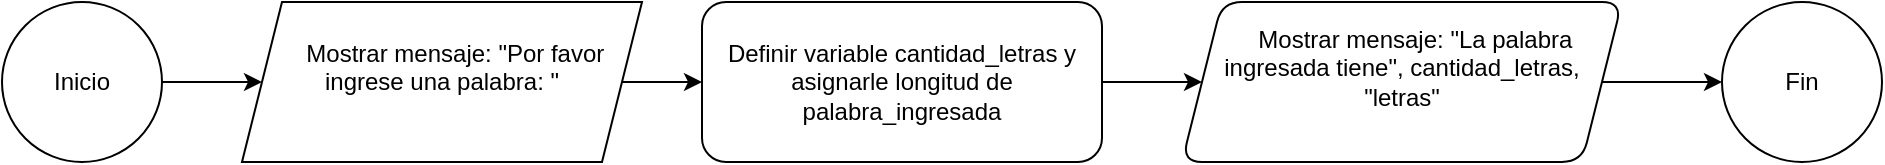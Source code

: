 <mxfile version="25.0.3">
  <diagram id="C5RBs43oDa-KdzZeNtuy" name="Page-1">
    <mxGraphModel dx="1050" dy="557" grid="1" gridSize="10" guides="1" tooltips="1" connect="1" arrows="1" fold="1" page="1" pageScale="1" pageWidth="827" pageHeight="1169" background="none" math="0" shadow="0">
      <root>
        <mxCell id="WIyWlLk6GJQsqaUBKTNV-0" />
        <mxCell id="WIyWlLk6GJQsqaUBKTNV-1" parent="WIyWlLk6GJQsqaUBKTNV-0" />
        <mxCell id="_i2AxKCINSiEmEG1xEMQ-2" value="" style="edgeStyle=orthogonalEdgeStyle;rounded=0;orthogonalLoop=1;jettySize=auto;html=1;" edge="1" parent="WIyWlLk6GJQsqaUBKTNV-1" source="_i2AxKCINSiEmEG1xEMQ-0" target="_i2AxKCINSiEmEG1xEMQ-1">
          <mxGeometry relative="1" as="geometry" />
        </mxCell>
        <mxCell id="_i2AxKCINSiEmEG1xEMQ-0" value="Inicio" style="ellipse;whiteSpace=wrap;html=1;aspect=fixed;" vertex="1" parent="WIyWlLk6GJQsqaUBKTNV-1">
          <mxGeometry x="120" y="30" width="80" height="80" as="geometry" />
        </mxCell>
        <mxCell id="_i2AxKCINSiEmEG1xEMQ-4" value="" style="edgeStyle=orthogonalEdgeStyle;rounded=0;orthogonalLoop=1;jettySize=auto;html=1;" edge="1" parent="WIyWlLk6GJQsqaUBKTNV-1" source="_i2AxKCINSiEmEG1xEMQ-1" target="_i2AxKCINSiEmEG1xEMQ-3">
          <mxGeometry relative="1" as="geometry" />
        </mxCell>
        <mxCell id="_i2AxKCINSiEmEG1xEMQ-1" value="&lt;div&gt;&amp;nbsp; &amp;nbsp; Mostrar mensaje: &quot;Por favor ingrese una palabra: &quot;&lt;/div&gt;&lt;div&gt;&lt;br&gt;&lt;/div&gt;" style="shape=parallelogram;perimeter=parallelogramPerimeter;whiteSpace=wrap;html=1;fixedSize=1;" vertex="1" parent="WIyWlLk6GJQsqaUBKTNV-1">
          <mxGeometry x="240" y="30" width="200" height="80" as="geometry" />
        </mxCell>
        <mxCell id="_i2AxKCINSiEmEG1xEMQ-8" value="" style="edgeStyle=orthogonalEdgeStyle;rounded=0;orthogonalLoop=1;jettySize=auto;html=1;" edge="1" parent="WIyWlLk6GJQsqaUBKTNV-1" source="_i2AxKCINSiEmEG1xEMQ-3" target="_i2AxKCINSiEmEG1xEMQ-7">
          <mxGeometry relative="1" as="geometry" />
        </mxCell>
        <mxCell id="_i2AxKCINSiEmEG1xEMQ-3" value="Definir variable cantidad_letras y asignarle longitud de palabra_ingresada" style="rounded=1;whiteSpace=wrap;html=1;" vertex="1" parent="WIyWlLk6GJQsqaUBKTNV-1">
          <mxGeometry x="470" y="30" width="200" height="80" as="geometry" />
        </mxCell>
        <mxCell id="_i2AxKCINSiEmEG1xEMQ-10" value="" style="edgeStyle=orthogonalEdgeStyle;rounded=0;orthogonalLoop=1;jettySize=auto;html=1;" edge="1" parent="WIyWlLk6GJQsqaUBKTNV-1" source="_i2AxKCINSiEmEG1xEMQ-7" target="_i2AxKCINSiEmEG1xEMQ-9">
          <mxGeometry relative="1" as="geometry" />
        </mxCell>
        <mxCell id="_i2AxKCINSiEmEG1xEMQ-7" value="&lt;div&gt;&amp;nbsp; &amp;nbsp; Mostrar mensaje: &quot;La palabra ingresada tiene&quot;, cantidad_letras, &quot;letras&quot;&lt;/div&gt;&lt;div&gt;&lt;br&gt;&lt;/div&gt;" style="shape=parallelogram;perimeter=parallelogramPerimeter;whiteSpace=wrap;html=1;fixedSize=1;rounded=1;" vertex="1" parent="WIyWlLk6GJQsqaUBKTNV-1">
          <mxGeometry x="710" y="30" width="220" height="80" as="geometry" />
        </mxCell>
        <mxCell id="_i2AxKCINSiEmEG1xEMQ-9" value="Fin" style="ellipse;whiteSpace=wrap;html=1;rounded=1;" vertex="1" parent="WIyWlLk6GJQsqaUBKTNV-1">
          <mxGeometry x="980" y="30" width="80" height="80" as="geometry" />
        </mxCell>
      </root>
    </mxGraphModel>
  </diagram>
</mxfile>

